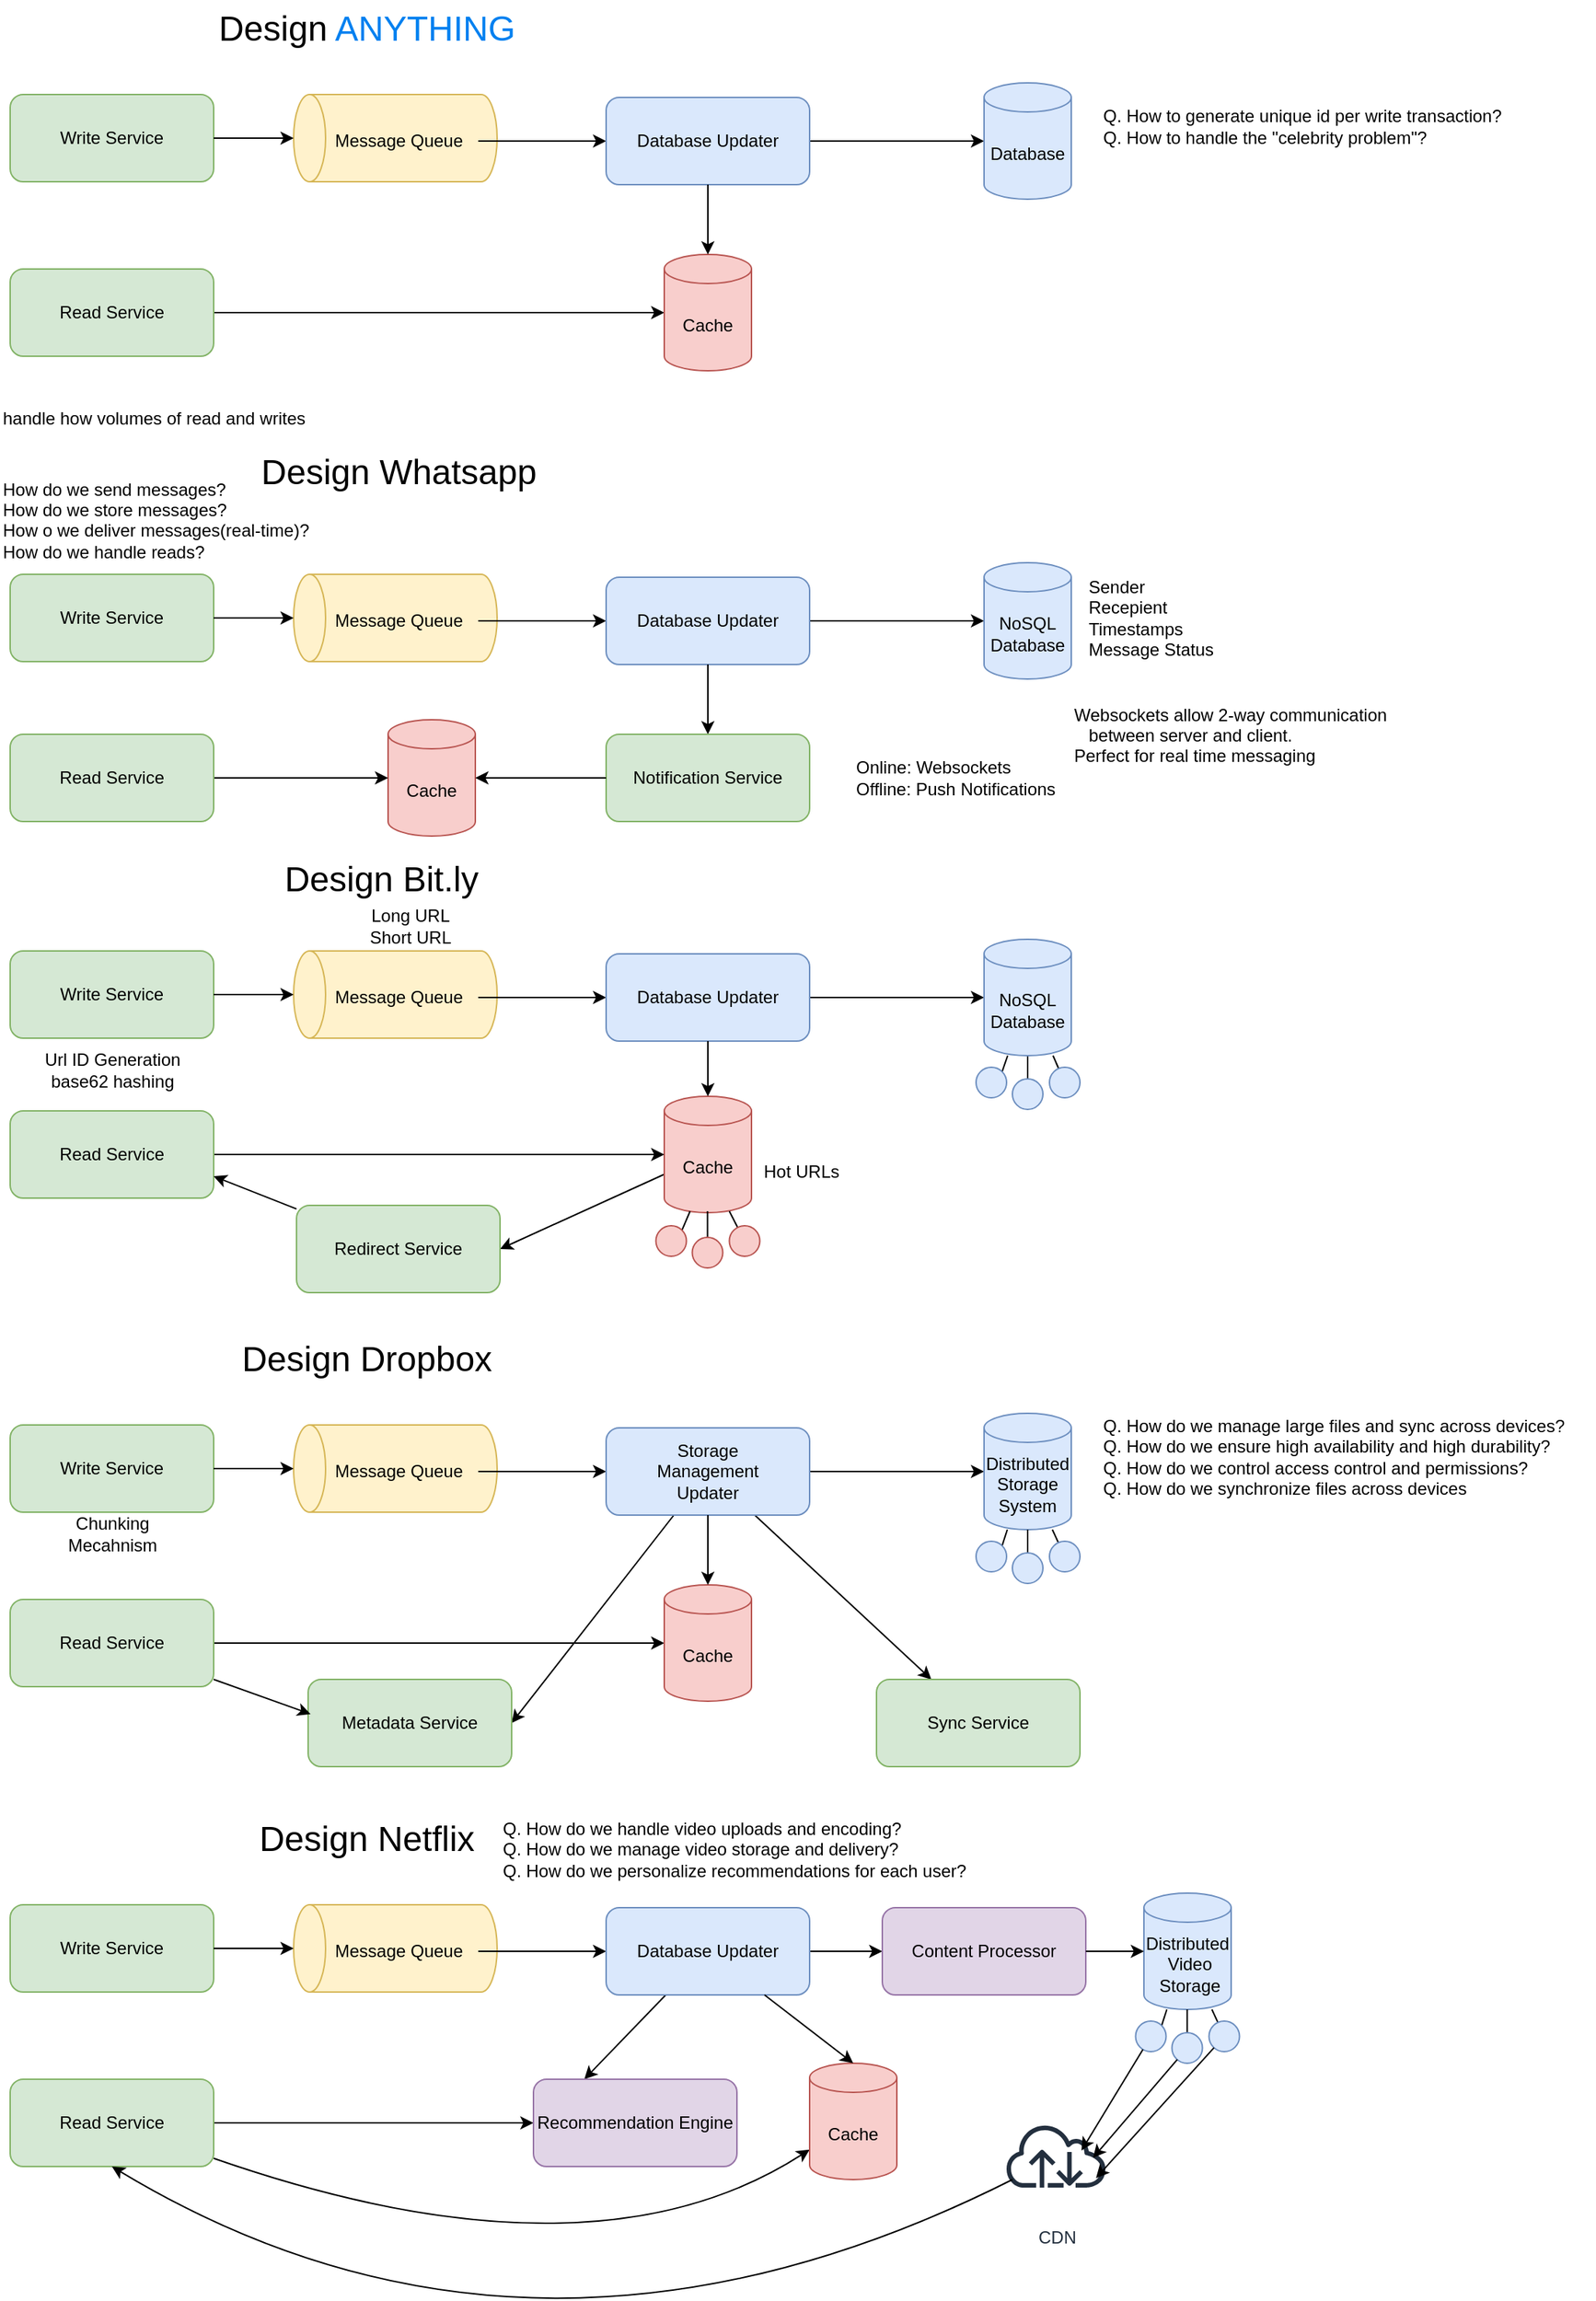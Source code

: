 <mxfile>
    <diagram id="ZSuKhf0TKdE3VeI48JGF" name="Page-1">
        <mxGraphModel dx="1386" dy="764" grid="1" gridSize="10" guides="1" tooltips="1" connect="1" arrows="1" fold="1" page="1" pageScale="1" pageWidth="1100" pageHeight="850" math="0" shadow="0">
            <root>
                <mxCell id="0"/>
                <mxCell id="1" parent="0"/>
                <mxCell id="2" value="Write Service" style="rounded=1;whiteSpace=wrap;html=1;fillColor=#d5e8d4;strokeColor=#82b366;" vertex="1" parent="1">
                    <mxGeometry x="10" y="80" width="140" height="60" as="geometry"/>
                </mxCell>
                <mxCell id="3" value="&lt;font style=&quot;font-size: 24px;&quot;&gt;Design &lt;font style=&quot;color: rgb(0, 128, 240);&quot;&gt;ANYTHING&lt;/font&gt;&lt;/font&gt;" style="text;html=1;align=center;verticalAlign=middle;resizable=0;points=[];autosize=1;strokeColor=none;fillColor=none;" vertex="1" parent="1">
                    <mxGeometry x="140" y="15" width="230" height="40" as="geometry"/>
                </mxCell>
                <mxCell id="4" value="" style="shape=cylinder3;whiteSpace=wrap;html=1;boundedLbl=1;backgroundOutline=1;size=11;rotation=-90;textDirection=vertical-rl;fillColor=#fff2cc;strokeColor=#d6b656;" vertex="1" parent="1">
                    <mxGeometry x="245" y="40" width="60" height="140" as="geometry"/>
                </mxCell>
                <mxCell id="11" style="edgeStyle=none;html=1;" edge="1" parent="1" source="5" target="6">
                    <mxGeometry relative="1" as="geometry"/>
                </mxCell>
                <mxCell id="5" value="Message Queue" style="text;html=1;align=center;verticalAlign=middle;resizable=0;points=[];autosize=1;strokeColor=none;fillColor=none;" vertex="1" parent="1">
                    <mxGeometry x="222" y="97" width="110" height="30" as="geometry"/>
                </mxCell>
                <mxCell id="12" style="edgeStyle=none;html=1;" edge="1" parent="1" source="6" target="7">
                    <mxGeometry relative="1" as="geometry"/>
                </mxCell>
                <mxCell id="6" value="Database Updater" style="rounded=1;whiteSpace=wrap;html=1;fillColor=#dae8fc;strokeColor=#6c8ebf;" vertex="1" parent="1">
                    <mxGeometry x="420" y="82" width="140" height="60" as="geometry"/>
                </mxCell>
                <mxCell id="7" value="Database" style="shape=cylinder3;whiteSpace=wrap;html=1;boundedLbl=1;backgroundOutline=1;size=10;fillColor=#dae8fc;strokeColor=#6c8ebf;" vertex="1" parent="1">
                    <mxGeometry x="680" y="72" width="60" height="80" as="geometry"/>
                </mxCell>
                <mxCell id="14" style="edgeStyle=none;html=1;" edge="1" parent="1" source="8" target="9">
                    <mxGeometry relative="1" as="geometry"/>
                </mxCell>
                <mxCell id="8" value="Read Service" style="rounded=1;whiteSpace=wrap;html=1;fillColor=#d5e8d4;strokeColor=#82b366;" vertex="1" parent="1">
                    <mxGeometry x="10" y="200" width="140" height="60" as="geometry"/>
                </mxCell>
                <mxCell id="9" value="Cache" style="shape=cylinder3;whiteSpace=wrap;html=1;boundedLbl=1;backgroundOutline=1;size=10;fillColor=#f8cecc;strokeColor=#b85450;" vertex="1" parent="1">
                    <mxGeometry x="460" y="190" width="60" height="80" as="geometry"/>
                </mxCell>
                <mxCell id="10" style="edgeStyle=none;html=1;entryX=0.5;entryY=0;entryDx=0;entryDy=0;entryPerimeter=0;" edge="1" parent="1" source="2" target="4">
                    <mxGeometry relative="1" as="geometry"/>
                </mxCell>
                <mxCell id="13" style="edgeStyle=none;html=1;entryX=0.5;entryY=0;entryDx=0;entryDy=0;entryPerimeter=0;" edge="1" parent="1" source="6" target="9">
                    <mxGeometry relative="1" as="geometry"/>
                </mxCell>
                <mxCell id="15" value="&lt;font style=&quot;color: rgb(0, 0, 0);&quot;&gt;Q. How to generate unique id per write transaction?&lt;/font&gt;&lt;div&gt;&lt;font style=&quot;color: rgb(0, 0, 0);&quot;&gt;Q. How to handle the &quot;celebrity problem&quot;?&lt;/font&gt;&lt;/div&gt;" style="text;html=1;align=left;verticalAlign=middle;resizable=0;points=[];autosize=1;strokeColor=none;fillColor=none;" vertex="1" parent="1">
                    <mxGeometry x="760" y="82" width="300" height="40" as="geometry"/>
                </mxCell>
                <mxCell id="16" value="handle how volumes of read and writes" style="text;html=1;align=left;verticalAlign=middle;resizable=0;points=[];autosize=1;strokeColor=none;fillColor=none;" vertex="1" parent="1">
                    <mxGeometry x="3" y="288" width="230" height="30" as="geometry"/>
                </mxCell>
                <mxCell id="17" value="&lt;font style=&quot;font-size: 24px;&quot;&gt;Design Whatsapp&lt;/font&gt;" style="text;html=1;align=center;verticalAlign=middle;resizable=0;points=[];autosize=1;strokeColor=none;fillColor=none;" vertex="1" parent="1">
                    <mxGeometry x="172" y="320" width="210" height="40" as="geometry"/>
                </mxCell>
                <mxCell id="18" value="&lt;font style=&quot;color: rgb(0, 0, 0);&quot;&gt;How do we send messages?&lt;/font&gt;&lt;div&gt;&lt;font style=&quot;color: rgb(0, 0, 0);&quot;&gt;How do we store messages?&lt;/font&gt;&lt;/div&gt;&lt;div&gt;&lt;font style=&quot;color: rgb(0, 0, 0);&quot;&gt;How o we deliver messages(real-time)?&lt;/font&gt;&lt;/div&gt;&lt;div&gt;&lt;font style=&quot;color: rgb(0, 0, 0);&quot;&gt;How do we handle reads?&lt;/font&gt;&lt;/div&gt;&lt;div&gt;&lt;br&gt;&lt;/div&gt;" style="text;html=1;align=left;verticalAlign=middle;resizable=0;points=[];autosize=1;strokeColor=none;fillColor=none;" vertex="1" parent="1">
                    <mxGeometry x="3" y="335" width="230" height="90" as="geometry"/>
                </mxCell>
                <mxCell id="19" value="Write Service" style="rounded=1;whiteSpace=wrap;html=1;fillColor=#d5e8d4;strokeColor=#82b366;" vertex="1" parent="1">
                    <mxGeometry x="10" y="410" width="140" height="60" as="geometry"/>
                </mxCell>
                <mxCell id="20" value="" style="shape=cylinder3;whiteSpace=wrap;html=1;boundedLbl=1;backgroundOutline=1;size=11;rotation=-90;textDirection=vertical-rl;fillColor=#fff2cc;strokeColor=#d6b656;" vertex="1" parent="1">
                    <mxGeometry x="245" y="370" width="60" height="140" as="geometry"/>
                </mxCell>
                <mxCell id="21" style="edgeStyle=none;html=1;" edge="1" source="22" target="24" parent="1">
                    <mxGeometry relative="1" as="geometry"/>
                </mxCell>
                <mxCell id="22" value="Message Queue" style="text;html=1;align=center;verticalAlign=middle;resizable=0;points=[];autosize=1;strokeColor=none;fillColor=none;" vertex="1" parent="1">
                    <mxGeometry x="222" y="427" width="110" height="30" as="geometry"/>
                </mxCell>
                <mxCell id="23" style="edgeStyle=none;html=1;" edge="1" source="24" target="25" parent="1">
                    <mxGeometry relative="1" as="geometry"/>
                </mxCell>
                <mxCell id="24" value="Database Updater" style="rounded=1;whiteSpace=wrap;html=1;fillColor=#dae8fc;strokeColor=#6c8ebf;" vertex="1" parent="1">
                    <mxGeometry x="420" y="412" width="140" height="60" as="geometry"/>
                </mxCell>
                <mxCell id="25" value="NoSQL&lt;br&gt;Database" style="shape=cylinder3;whiteSpace=wrap;html=1;boundedLbl=1;backgroundOutline=1;size=10;fillColor=#dae8fc;strokeColor=#6c8ebf;" vertex="1" parent="1">
                    <mxGeometry x="680" y="402" width="60" height="80" as="geometry"/>
                </mxCell>
                <mxCell id="26" style="edgeStyle=none;html=1;entryX=0.5;entryY=0;entryDx=0;entryDy=0;entryPerimeter=0;" edge="1" source="19" target="20" parent="1">
                    <mxGeometry relative="1" as="geometry"/>
                </mxCell>
                <mxCell id="27" style="edgeStyle=none;html=1;entryX=0.5;entryY=0;entryDx=0;entryDy=0;entryPerimeter=0;" edge="1" source="24" parent="1">
                    <mxGeometry relative="1" as="geometry">
                        <mxPoint x="490" y="520" as="targetPoint"/>
                    </mxGeometry>
                </mxCell>
                <mxCell id="28" value="Sender&lt;br&gt;Recepient&lt;br&gt;Timestamps&lt;br&gt;Message Status" style="text;html=1;align=left;verticalAlign=middle;resizable=0;points=[];autosize=1;strokeColor=none;fillColor=none;" vertex="1" parent="1">
                    <mxGeometry x="750" y="405" width="110" height="70" as="geometry"/>
                </mxCell>
                <mxCell id="29" value="Notification Service" style="rounded=1;whiteSpace=wrap;html=1;fillColor=#d5e8d4;strokeColor=#82b366;" vertex="1" parent="1">
                    <mxGeometry x="420" y="520" width="140" height="60" as="geometry"/>
                </mxCell>
                <mxCell id="30" value="Online: Websockets&lt;br&gt;Offline: Push Notifications" style="text;html=1;align=left;verticalAlign=middle;resizable=0;points=[];autosize=1;strokeColor=none;fillColor=none;" vertex="1" parent="1">
                    <mxGeometry x="590" y="530" width="160" height="40" as="geometry"/>
                </mxCell>
                <mxCell id="31" value="&lt;font style=&quot;color: rgb(0, 0, 0);&quot;&gt;Websockets allow 2-way communication&amp;nbsp;&lt;/font&gt;&lt;div&gt;&lt;font style=&quot;color: rgb(0, 0, 0);&quot;&gt;&amp;nbsp; &amp;nbsp;between server and client.&lt;br&gt;Perfect for real time messaging&lt;/font&gt;&lt;div&gt;&lt;font style=&quot;color: rgb(0, 0, 0);&quot;&gt;&lt;br&gt;&lt;/font&gt;&lt;div&gt;&lt;br&gt;&lt;/div&gt;&lt;/div&gt;&lt;/div&gt;" style="text;html=1;align=left;verticalAlign=middle;resizable=0;points=[];autosize=1;strokeColor=none;fillColor=none;fontColor=#000000;" vertex="1" parent="1">
                    <mxGeometry x="740" y="490" width="240" height="90" as="geometry"/>
                </mxCell>
                <mxCell id="32" value="Cache" style="shape=cylinder3;whiteSpace=wrap;html=1;boundedLbl=1;backgroundOutline=1;size=10;fillColor=#f8cecc;strokeColor=#b85450;" vertex="1" parent="1">
                    <mxGeometry x="270" y="510" width="60" height="80" as="geometry"/>
                </mxCell>
                <mxCell id="34" style="edgeStyle=none;html=1;" edge="1" parent="1" source="33" target="32">
                    <mxGeometry relative="1" as="geometry"/>
                </mxCell>
                <mxCell id="33" value="Read Service" style="rounded=1;whiteSpace=wrap;html=1;fillColor=#d5e8d4;strokeColor=#82b366;" vertex="1" parent="1">
                    <mxGeometry x="10" y="520" width="140" height="60" as="geometry"/>
                </mxCell>
                <mxCell id="35" style="edgeStyle=none;html=1;entryX=1;entryY=0.5;entryDx=0;entryDy=0;entryPerimeter=0;" edge="1" parent="1" source="29" target="32">
                    <mxGeometry relative="1" as="geometry"/>
                </mxCell>
                <mxCell id="36" value="&lt;font style=&quot;font-size: 24px;&quot;&gt;Design Bit.ly&lt;/font&gt;" style="text;html=1;align=center;verticalAlign=middle;resizable=0;points=[];autosize=1;strokeColor=none;fillColor=none;" vertex="1" parent="1">
                    <mxGeometry x="185" y="600" width="160" height="40" as="geometry"/>
                </mxCell>
                <mxCell id="37" value="Write Service" style="rounded=1;whiteSpace=wrap;html=1;fillColor=#d5e8d4;strokeColor=#82b366;" vertex="1" parent="1">
                    <mxGeometry x="10" y="669" width="140" height="60" as="geometry"/>
                </mxCell>
                <mxCell id="38" value="" style="shape=cylinder3;whiteSpace=wrap;html=1;boundedLbl=1;backgroundOutline=1;size=11;rotation=-90;textDirection=vertical-rl;fillColor=#fff2cc;strokeColor=#d6b656;" vertex="1" parent="1">
                    <mxGeometry x="245" y="629" width="60" height="140" as="geometry"/>
                </mxCell>
                <mxCell id="39" style="edgeStyle=none;html=1;" edge="1" source="40" target="42" parent="1">
                    <mxGeometry relative="1" as="geometry"/>
                </mxCell>
                <mxCell id="40" value="Message Queue" style="text;html=1;align=center;verticalAlign=middle;resizable=0;points=[];autosize=1;strokeColor=none;fillColor=none;" vertex="1" parent="1">
                    <mxGeometry x="222" y="686" width="110" height="30" as="geometry"/>
                </mxCell>
                <mxCell id="41" style="edgeStyle=none;html=1;" edge="1" source="42" target="43" parent="1">
                    <mxGeometry relative="1" as="geometry"/>
                </mxCell>
                <mxCell id="42" value="Database Updater" style="rounded=1;whiteSpace=wrap;html=1;fillColor=#dae8fc;strokeColor=#6c8ebf;" vertex="1" parent="1">
                    <mxGeometry x="420" y="671" width="140" height="60" as="geometry"/>
                </mxCell>
                <mxCell id="62" style="edgeStyle=none;html=1;entryX=1;entryY=0;entryDx=0;entryDy=0;endArrow=none;endFill=0;" edge="1" parent="1" source="43" target="59">
                    <mxGeometry relative="1" as="geometry"/>
                </mxCell>
                <mxCell id="64" style="edgeStyle=none;html=1;endArrow=none;endFill=0;" edge="1" parent="1" source="43" target="61">
                    <mxGeometry relative="1" as="geometry"/>
                </mxCell>
                <mxCell id="65" style="edgeStyle=none;html=1;endArrow=none;endFill=0;" edge="1" parent="1" source="43" target="60">
                    <mxGeometry relative="1" as="geometry"/>
                </mxCell>
                <mxCell id="43" value="NoSQL&lt;br&gt;Database" style="shape=cylinder3;whiteSpace=wrap;html=1;boundedLbl=1;backgroundOutline=1;size=10;fillColor=#dae8fc;strokeColor=#6c8ebf;" vertex="1" parent="1">
                    <mxGeometry x="680" y="661" width="60" height="80" as="geometry"/>
                </mxCell>
                <mxCell id="44" style="edgeStyle=none;html=1;entryX=0.5;entryY=0;entryDx=0;entryDy=0;entryPerimeter=0;" edge="1" source="37" target="38" parent="1">
                    <mxGeometry relative="1" as="geometry"/>
                </mxCell>
                <mxCell id="75" style="edgeStyle=none;html=1;entryX=1;entryY=0.5;entryDx=0;entryDy=0;" edge="1" parent="1" source="50" target="74">
                    <mxGeometry relative="1" as="geometry"/>
                </mxCell>
                <mxCell id="50" value="Cache" style="shape=cylinder3;whiteSpace=wrap;html=1;boundedLbl=1;backgroundOutline=1;size=10;fillColor=#f8cecc;strokeColor=#b85450;" vertex="1" parent="1">
                    <mxGeometry x="460" y="769" width="60" height="80" as="geometry"/>
                </mxCell>
                <mxCell id="51" style="edgeStyle=none;html=1;" edge="1" source="52" target="50" parent="1">
                    <mxGeometry relative="1" as="geometry"/>
                </mxCell>
                <mxCell id="52" value="Read Service" style="rounded=1;whiteSpace=wrap;html=1;fillColor=#d5e8d4;strokeColor=#82b366;" vertex="1" parent="1">
                    <mxGeometry x="10" y="779" width="140" height="60" as="geometry"/>
                </mxCell>
                <mxCell id="55" value="Url ID Generation&lt;br&gt;base62 hashing" style="text;html=1;align=center;verticalAlign=middle;resizable=0;points=[];autosize=1;strokeColor=none;fillColor=none;" vertex="1" parent="1">
                    <mxGeometry x="20" y="731" width="120" height="40" as="geometry"/>
                </mxCell>
                <mxCell id="56" value="Long URL &lt;br&gt;Short URL" style="text;html=1;align=center;verticalAlign=middle;resizable=0;points=[];autosize=1;strokeColor=none;fillColor=none;" vertex="1" parent="1">
                    <mxGeometry x="245" y="632" width="80" height="40" as="geometry"/>
                </mxCell>
                <mxCell id="57" style="edgeStyle=none;html=1;entryX=0.5;entryY=0;entryDx=0;entryDy=0;entryPerimeter=0;" edge="1" parent="1" source="42" target="50">
                    <mxGeometry relative="1" as="geometry"/>
                </mxCell>
                <mxCell id="58" value="Hot URLs&lt;div&gt;&lt;br&gt;&lt;/div&gt;" style="text;html=1;align=center;verticalAlign=middle;resizable=0;points=[];autosize=1;strokeColor=none;fillColor=none;" vertex="1" parent="1">
                    <mxGeometry x="514" y="808" width="80" height="40" as="geometry"/>
                </mxCell>
                <mxCell id="59" value="" style="ellipse;whiteSpace=wrap;html=1;aspect=fixed;fillColor=#dae8fc;strokeColor=#6c8ebf;" vertex="1" parent="1">
                    <mxGeometry x="674.5" y="749" width="21" height="21" as="geometry"/>
                </mxCell>
                <mxCell id="60" value="" style="ellipse;whiteSpace=wrap;html=1;aspect=fixed;fillColor=#dae8fc;strokeColor=#6c8ebf;" vertex="1" parent="1">
                    <mxGeometry x="725" y="749" width="21" height="21" as="geometry"/>
                </mxCell>
                <mxCell id="61" value="" style="ellipse;whiteSpace=wrap;html=1;aspect=fixed;fillColor=#dae8fc;strokeColor=#6c8ebf;" vertex="1" parent="1">
                    <mxGeometry x="699.5" y="757" width="21" height="21" as="geometry"/>
                </mxCell>
                <mxCell id="68" style="edgeStyle=none;html=1;entryX=1;entryY=0;entryDx=0;entryDy=0;endArrow=none;endFill=0;" edge="1" target="71" parent="1">
                    <mxGeometry relative="1" as="geometry">
                        <mxPoint x="477.75" y="848" as="sourcePoint"/>
                    </mxGeometry>
                </mxCell>
                <mxCell id="69" style="edgeStyle=none;html=1;endArrow=none;endFill=0;" edge="1" target="73" parent="1">
                    <mxGeometry relative="1" as="geometry">
                        <mxPoint x="489.75" y="848" as="sourcePoint"/>
                    </mxGeometry>
                </mxCell>
                <mxCell id="70" style="edgeStyle=none;html=1;endArrow=none;endFill=0;" edge="1" target="72" parent="1">
                    <mxGeometry relative="1" as="geometry">
                        <mxPoint x="504.75" y="848" as="sourcePoint"/>
                    </mxGeometry>
                </mxCell>
                <mxCell id="71" value="" style="ellipse;whiteSpace=wrap;html=1;aspect=fixed;fillColor=#f8cecc;strokeColor=#b85450;" vertex="1" parent="1">
                    <mxGeometry x="454.25" y="858" width="21" height="21" as="geometry"/>
                </mxCell>
                <mxCell id="72" value="" style="ellipse;whiteSpace=wrap;html=1;aspect=fixed;fillColor=#f8cecc;strokeColor=#b85450;" vertex="1" parent="1">
                    <mxGeometry x="504.75" y="858" width="21" height="21" as="geometry"/>
                </mxCell>
                <mxCell id="73" value="" style="ellipse;whiteSpace=wrap;html=1;aspect=fixed;fillColor=#f8cecc;strokeColor=#b85450;" vertex="1" parent="1">
                    <mxGeometry x="479.25" y="866" width="21" height="21" as="geometry"/>
                </mxCell>
                <mxCell id="76" style="edgeStyle=none;html=1;entryX=1;entryY=0.75;entryDx=0;entryDy=0;" edge="1" parent="1" source="74" target="52">
                    <mxGeometry relative="1" as="geometry"/>
                </mxCell>
                <mxCell id="74" value="Redirect Service" style="rounded=1;whiteSpace=wrap;html=1;fillColor=#d5e8d4;strokeColor=#82b366;" vertex="1" parent="1">
                    <mxGeometry x="207" y="844" width="140" height="60" as="geometry"/>
                </mxCell>
                <mxCell id="77" value="Write Service" style="rounded=1;whiteSpace=wrap;html=1;fillColor=#d5e8d4;strokeColor=#82b366;" vertex="1" parent="1">
                    <mxGeometry x="10" y="995" width="140" height="60" as="geometry"/>
                </mxCell>
                <mxCell id="78" value="&lt;font style=&quot;font-size: 24px;&quot;&gt;Design Dropbox&lt;/font&gt;" style="text;html=1;align=center;verticalAlign=middle;resizable=0;points=[];autosize=1;strokeColor=none;fillColor=none;" vertex="1" parent="1">
                    <mxGeometry x="155" y="930" width="200" height="40" as="geometry"/>
                </mxCell>
                <mxCell id="79" value="" style="shape=cylinder3;whiteSpace=wrap;html=1;boundedLbl=1;backgroundOutline=1;size=11;rotation=-90;textDirection=vertical-rl;fillColor=#fff2cc;strokeColor=#d6b656;" vertex="1" parent="1">
                    <mxGeometry x="245" y="955" width="60" height="140" as="geometry"/>
                </mxCell>
                <mxCell id="80" style="edgeStyle=none;html=1;" edge="1" source="81" target="83" parent="1">
                    <mxGeometry relative="1" as="geometry"/>
                </mxCell>
                <mxCell id="81" value="Message Queue" style="text;html=1;align=center;verticalAlign=middle;resizable=0;points=[];autosize=1;strokeColor=none;fillColor=none;" vertex="1" parent="1">
                    <mxGeometry x="222" y="1012" width="110" height="30" as="geometry"/>
                </mxCell>
                <mxCell id="82" style="edgeStyle=none;html=1;" edge="1" source="83" target="84" parent="1">
                    <mxGeometry relative="1" as="geometry"/>
                </mxCell>
                <mxCell id="100" style="edgeStyle=none;html=1;entryX=1;entryY=0.5;entryDx=0;entryDy=0;" edge="1" parent="1" source="83" target="98">
                    <mxGeometry relative="1" as="geometry"/>
                </mxCell>
                <mxCell id="102" style="edgeStyle=none;html=1;" edge="1" parent="1" source="83" target="101">
                    <mxGeometry relative="1" as="geometry"/>
                </mxCell>
                <mxCell id="83" value="Storage &lt;br&gt;Management &lt;br&gt;Updater" style="rounded=1;whiteSpace=wrap;html=1;fillColor=#dae8fc;strokeColor=#6c8ebf;" vertex="1" parent="1">
                    <mxGeometry x="420" y="997" width="140" height="60" as="geometry"/>
                </mxCell>
                <mxCell id="84" value="Distributed Storage System" style="shape=cylinder3;whiteSpace=wrap;html=1;boundedLbl=1;backgroundOutline=1;size=10;fillColor=#dae8fc;strokeColor=#6c8ebf;" vertex="1" parent="1">
                    <mxGeometry x="680" y="987" width="60" height="80" as="geometry"/>
                </mxCell>
                <mxCell id="85" style="edgeStyle=none;html=1;" edge="1" source="86" target="87" parent="1">
                    <mxGeometry relative="1" as="geometry"/>
                </mxCell>
                <mxCell id="86" value="Read Service" style="rounded=1;whiteSpace=wrap;html=1;fillColor=#d5e8d4;strokeColor=#82b366;" vertex="1" parent="1">
                    <mxGeometry x="10" y="1115" width="140" height="60" as="geometry"/>
                </mxCell>
                <mxCell id="87" value="Cache" style="shape=cylinder3;whiteSpace=wrap;html=1;boundedLbl=1;backgroundOutline=1;size=10;fillColor=#f8cecc;strokeColor=#b85450;" vertex="1" parent="1">
                    <mxGeometry x="460" y="1105" width="60" height="80" as="geometry"/>
                </mxCell>
                <mxCell id="88" style="edgeStyle=none;html=1;entryX=0.5;entryY=0;entryDx=0;entryDy=0;entryPerimeter=0;" edge="1" source="77" target="79" parent="1">
                    <mxGeometry relative="1" as="geometry"/>
                </mxCell>
                <mxCell id="89" style="edgeStyle=none;html=1;entryX=0.5;entryY=0;entryDx=0;entryDy=0;entryPerimeter=0;" edge="1" source="83" target="87" parent="1">
                    <mxGeometry relative="1" as="geometry"/>
                </mxCell>
                <mxCell id="90" value="&lt;font style=&quot;color: rgb(0, 0, 0);&quot;&gt;Q. How do we manage large files and sync across devices?&lt;/font&gt;&lt;div&gt;&lt;font style=&quot;color: rgb(0, 0, 0);&quot;&gt;Q. How do we ensure high availability and high durability?&lt;br&gt;Q. How do we control access control and permissions?&lt;br&gt;Q. How do we synchronize files across devices&lt;/font&gt;&lt;/div&gt;" style="text;html=1;align=left;verticalAlign=middle;resizable=0;points=[];autosize=1;strokeColor=none;fillColor=none;" vertex="1" parent="1">
                    <mxGeometry x="760" y="982" width="340" height="70" as="geometry"/>
                </mxCell>
                <mxCell id="91" value="Chunking &lt;br&gt;Mecahnism" style="text;html=1;align=center;verticalAlign=middle;resizable=0;points=[];autosize=1;strokeColor=none;fillColor=none;" vertex="1" parent="1">
                    <mxGeometry x="40" y="1050" width="80" height="40" as="geometry"/>
                </mxCell>
                <mxCell id="92" style="edgeStyle=none;html=1;entryX=1;entryY=0;entryDx=0;entryDy=0;endArrow=none;endFill=0;" edge="1" target="95" parent="1">
                    <mxGeometry relative="1" as="geometry">
                        <mxPoint x="696" y="1067" as="sourcePoint"/>
                    </mxGeometry>
                </mxCell>
                <mxCell id="93" style="edgeStyle=none;html=1;endArrow=none;endFill=0;" edge="1" target="97" parent="1">
                    <mxGeometry relative="1" as="geometry">
                        <mxPoint x="710" y="1067" as="sourcePoint"/>
                    </mxGeometry>
                </mxCell>
                <mxCell id="94" style="edgeStyle=none;html=1;endArrow=none;endFill=0;" edge="1" target="96" parent="1">
                    <mxGeometry relative="1" as="geometry">
                        <mxPoint x="727" y="1067" as="sourcePoint"/>
                    </mxGeometry>
                </mxCell>
                <mxCell id="95" value="" style="ellipse;whiteSpace=wrap;html=1;aspect=fixed;fillColor=#dae8fc;strokeColor=#6c8ebf;" vertex="1" parent="1">
                    <mxGeometry x="674.5" y="1075" width="21" height="21" as="geometry"/>
                </mxCell>
                <mxCell id="96" value="" style="ellipse;whiteSpace=wrap;html=1;aspect=fixed;fillColor=#dae8fc;strokeColor=#6c8ebf;" vertex="1" parent="1">
                    <mxGeometry x="725" y="1075" width="21" height="21" as="geometry"/>
                </mxCell>
                <mxCell id="97" value="" style="ellipse;whiteSpace=wrap;html=1;aspect=fixed;fillColor=#dae8fc;strokeColor=#6c8ebf;" vertex="1" parent="1">
                    <mxGeometry x="699.5" y="1083" width="21" height="21" as="geometry"/>
                </mxCell>
                <mxCell id="98" value="Metadata Service" style="rounded=1;whiteSpace=wrap;html=1;fillColor=#d5e8d4;strokeColor=#82b366;" vertex="1" parent="1">
                    <mxGeometry x="215" y="1170" width="140" height="60" as="geometry"/>
                </mxCell>
                <mxCell id="99" style="edgeStyle=none;html=1;entryX=0.012;entryY=0.397;entryDx=0;entryDy=0;entryPerimeter=0;" edge="1" parent="1" source="86" target="98">
                    <mxGeometry relative="1" as="geometry"/>
                </mxCell>
                <mxCell id="101" value="Sync Service" style="rounded=1;whiteSpace=wrap;html=1;fillColor=#d5e8d4;strokeColor=#82b366;" vertex="1" parent="1">
                    <mxGeometry x="606" y="1170" width="140" height="60" as="geometry"/>
                </mxCell>
                <mxCell id="103" value="Write Service" style="rounded=1;whiteSpace=wrap;html=1;fillColor=#d5e8d4;strokeColor=#82b366;" vertex="1" parent="1">
                    <mxGeometry x="10" y="1325" width="140" height="60" as="geometry"/>
                </mxCell>
                <mxCell id="104" value="&lt;font style=&quot;font-size: 24px;&quot;&gt;Design Netflix&lt;/font&gt;" style="text;html=1;align=center;verticalAlign=middle;resizable=0;points=[];autosize=1;strokeColor=none;fillColor=none;" vertex="1" parent="1">
                    <mxGeometry x="170" y="1260" width="170" height="40" as="geometry"/>
                </mxCell>
                <mxCell id="105" value="" style="shape=cylinder3;whiteSpace=wrap;html=1;boundedLbl=1;backgroundOutline=1;size=11;rotation=-90;textDirection=vertical-rl;fillColor=#fff2cc;strokeColor=#d6b656;" vertex="1" parent="1">
                    <mxGeometry x="245" y="1285" width="60" height="140" as="geometry"/>
                </mxCell>
                <mxCell id="106" style="edgeStyle=none;html=1;" edge="1" source="107" target="109" parent="1">
                    <mxGeometry relative="1" as="geometry"/>
                </mxCell>
                <mxCell id="107" value="Message Queue" style="text;html=1;align=center;verticalAlign=middle;resizable=0;points=[];autosize=1;strokeColor=none;fillColor=none;" vertex="1" parent="1">
                    <mxGeometry x="222" y="1342" width="110" height="30" as="geometry"/>
                </mxCell>
                <mxCell id="118" style="edgeStyle=none;html=1;" edge="1" parent="1" source="109" target="117">
                    <mxGeometry relative="1" as="geometry"/>
                </mxCell>
                <mxCell id="132" style="edgeStyle=none;html=1;entryX=0.25;entryY=0;entryDx=0;entryDy=0;" edge="1" parent="1" source="109" target="130">
                    <mxGeometry relative="1" as="geometry"/>
                </mxCell>
                <mxCell id="109" value="Database Updater" style="rounded=1;whiteSpace=wrap;html=1;fillColor=#dae8fc;strokeColor=#6c8ebf;" vertex="1" parent="1">
                    <mxGeometry x="420" y="1327" width="140" height="60" as="geometry"/>
                </mxCell>
                <mxCell id="110" value="Distributed&lt;br&gt;&amp;nbsp;Video&lt;br&gt;&amp;nbsp;Storage" style="shape=cylinder3;whiteSpace=wrap;html=1;boundedLbl=1;backgroundOutline=1;size=10;fillColor=#dae8fc;strokeColor=#6c8ebf;" vertex="1" parent="1">
                    <mxGeometry x="790" y="1317" width="60" height="80" as="geometry"/>
                </mxCell>
                <mxCell id="131" style="edgeStyle=none;html=1;" edge="1" parent="1" source="112" target="130">
                    <mxGeometry relative="1" as="geometry"/>
                </mxCell>
                <mxCell id="138" style="edgeStyle=none;html=1;rounded=0;curved=1;" edge="1" parent="1" source="112" target="113">
                    <mxGeometry relative="1" as="geometry">
                        <Array as="points">
                            <mxPoint x="410" y="1590"/>
                        </Array>
                    </mxGeometry>
                </mxCell>
                <mxCell id="112" value="Read Service" style="rounded=1;whiteSpace=wrap;html=1;fillColor=#d5e8d4;strokeColor=#82b366;" vertex="1" parent="1">
                    <mxGeometry x="10" y="1445" width="140" height="60" as="geometry"/>
                </mxCell>
                <mxCell id="113" value="Cache" style="shape=cylinder3;whiteSpace=wrap;html=1;boundedLbl=1;backgroundOutline=1;size=10;fillColor=#f8cecc;strokeColor=#b85450;" vertex="1" parent="1">
                    <mxGeometry x="560" y="1434" width="60" height="80" as="geometry"/>
                </mxCell>
                <mxCell id="114" style="edgeStyle=none;html=1;entryX=0.5;entryY=0;entryDx=0;entryDy=0;entryPerimeter=0;" edge="1" source="103" target="105" parent="1">
                    <mxGeometry relative="1" as="geometry"/>
                </mxCell>
                <mxCell id="115" style="edgeStyle=none;html=1;entryX=0.5;entryY=0;entryDx=0;entryDy=0;entryPerimeter=0;" edge="1" source="109" target="113" parent="1">
                    <mxGeometry relative="1" as="geometry"/>
                </mxCell>
                <mxCell id="116" value="&lt;font style=&quot;color: rgb(0, 0, 0);&quot;&gt;Q. How do we handle video uploads and encoding?&lt;/font&gt;&lt;div&gt;&lt;font style=&quot;color: rgb(0, 0, 0);&quot;&gt;Q. How do we manage video storage and delivery?&lt;br&gt;Q. How do we personalize recommendations for each user?&lt;/font&gt;&lt;/div&gt;" style="text;html=1;align=left;verticalAlign=middle;resizable=0;points=[];autosize=1;strokeColor=none;fillColor=none;" vertex="1" parent="1">
                    <mxGeometry x="347" y="1257" width="340" height="60" as="geometry"/>
                </mxCell>
                <mxCell id="117" value="Content Processor" style="rounded=1;whiteSpace=wrap;html=1;fillColor=#e1d5e7;strokeColor=#9673a6;" vertex="1" parent="1">
                    <mxGeometry x="610" y="1327" width="140" height="60" as="geometry"/>
                </mxCell>
                <mxCell id="119" style="edgeStyle=none;html=1;entryX=0;entryY=0.5;entryDx=0;entryDy=0;entryPerimeter=0;" edge="1" parent="1" source="117" target="110">
                    <mxGeometry relative="1" as="geometry"/>
                </mxCell>
                <mxCell id="120" value="CDN" style="sketch=0;outlineConnect=0;fontColor=#232F3E;gradientColor=none;strokeColor=#232F3E;fillColor=#ffffff;dashed=0;verticalLabelPosition=bottom;verticalAlign=top;align=center;html=1;fontSize=12;fontStyle=0;aspect=fixed;shape=mxgraph.aws4.resourceIcon;resIcon=mxgraph.aws4.internet;" vertex="1" parent="1">
                    <mxGeometry x="687" y="1455" width="85" height="85" as="geometry"/>
                </mxCell>
                <mxCell id="121" style="edgeStyle=none;html=1;entryX=1;entryY=0;entryDx=0;entryDy=0;endArrow=none;endFill=0;" edge="1" target="124" parent="1">
                    <mxGeometry relative="1" as="geometry">
                        <mxPoint x="805.75" y="1397" as="sourcePoint"/>
                    </mxGeometry>
                </mxCell>
                <mxCell id="122" style="edgeStyle=none;html=1;endArrow=none;endFill=0;" edge="1" target="126" parent="1">
                    <mxGeometry relative="1" as="geometry">
                        <mxPoint x="819.75" y="1397" as="sourcePoint"/>
                    </mxGeometry>
                </mxCell>
                <mxCell id="123" style="edgeStyle=none;html=1;endArrow=none;endFill=0;" edge="1" target="125" parent="1">
                    <mxGeometry relative="1" as="geometry">
                        <mxPoint x="836.75" y="1397" as="sourcePoint"/>
                    </mxGeometry>
                </mxCell>
                <mxCell id="124" value="" style="ellipse;whiteSpace=wrap;html=1;aspect=fixed;fillColor=#dae8fc;strokeColor=#6c8ebf;" vertex="1" parent="1">
                    <mxGeometry x="784.25" y="1405" width="21" height="21" as="geometry"/>
                </mxCell>
                <mxCell id="125" value="" style="ellipse;whiteSpace=wrap;html=1;aspect=fixed;fillColor=#dae8fc;strokeColor=#6c8ebf;" vertex="1" parent="1">
                    <mxGeometry x="834.75" y="1405" width="21" height="21" as="geometry"/>
                </mxCell>
                <mxCell id="126" value="" style="ellipse;whiteSpace=wrap;html=1;aspect=fixed;fillColor=#dae8fc;strokeColor=#6c8ebf;" vertex="1" parent="1">
                    <mxGeometry x="809.25" y="1413" width="21" height="21" as="geometry"/>
                </mxCell>
                <mxCell id="127" style="edgeStyle=none;html=1;entryX=0.706;entryY=0.459;entryDx=0;entryDy=0;entryPerimeter=0;" edge="1" parent="1" source="124" target="120">
                    <mxGeometry relative="1" as="geometry"/>
                </mxCell>
                <mxCell id="128" style="edgeStyle=none;html=1;entryX=0.8;entryY=0.518;entryDx=0;entryDy=0;entryPerimeter=0;" edge="1" parent="1" source="126" target="120">
                    <mxGeometry relative="1" as="geometry"/>
                </mxCell>
                <mxCell id="129" style="edgeStyle=none;html=1;entryX=0.824;entryY=0.682;entryDx=0;entryDy=0;entryPerimeter=0;" edge="1" parent="1" source="125" target="120">
                    <mxGeometry relative="1" as="geometry"/>
                </mxCell>
                <mxCell id="130" value="Recommendation Engine" style="rounded=1;whiteSpace=wrap;html=1;fillColor=#e1d5e7;strokeColor=#9673a6;" vertex="1" parent="1">
                    <mxGeometry x="370" y="1445" width="140" height="60" as="geometry"/>
                </mxCell>
                <mxCell id="137" style="edgeStyle=none;html=1;entryX=0.5;entryY=1;entryDx=0;entryDy=0;rounded=0;curved=1;" edge="1" parent="1" target="112">
                    <mxGeometry relative="1" as="geometry">
                        <mxPoint x="699.5" y="1513.996" as="sourcePoint"/>
                        <mxPoint x="99.5" y="1525.65" as="targetPoint"/>
                        <Array as="points">
                            <mxPoint x="370" y="1680"/>
                        </Array>
                    </mxGeometry>
                </mxCell>
            </root>
        </mxGraphModel>
    </diagram>
</mxfile>